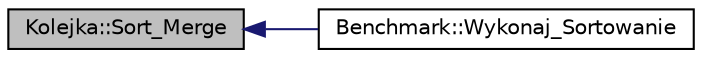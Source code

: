 digraph G
{
  edge [fontname="Helvetica",fontsize="10",labelfontname="Helvetica",labelfontsize="10"];
  node [fontname="Helvetica",fontsize="10",shape=record];
  rankdir="LR";
  Node1 [label="Kolejka::Sort_Merge",height=0.2,width=0.4,color="black", fillcolor="grey75", style="filled" fontcolor="black"];
  Node1 -> Node2 [dir="back",color="midnightblue",fontsize="10",style="solid"];
  Node2 [label="Benchmark::Wykonaj_Sortowanie",height=0.2,width=0.4,color="black", fillcolor="white", style="filled",URL="$class_benchmark.html#a4b7c72902d81ff3829f990b3b112b5e1",tooltip="Funkcja wykonujaca algorytmy sortowania. Funkcja wykonuje wczytanie danych z plikow stos..."];
}
